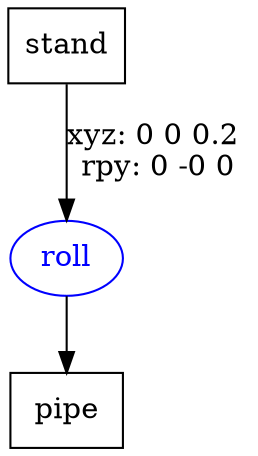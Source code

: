 digraph G {
node [shape=box];
"stand" [label="stand"];
"pipe" [label="pipe"];
node [shape=ellipse, color=blue, fontcolor=blue];
"stand" -> "roll" [label="xyz: 0 0 0.2 \nrpy: 0 -0 0"]
"roll" -> "pipe"
}
